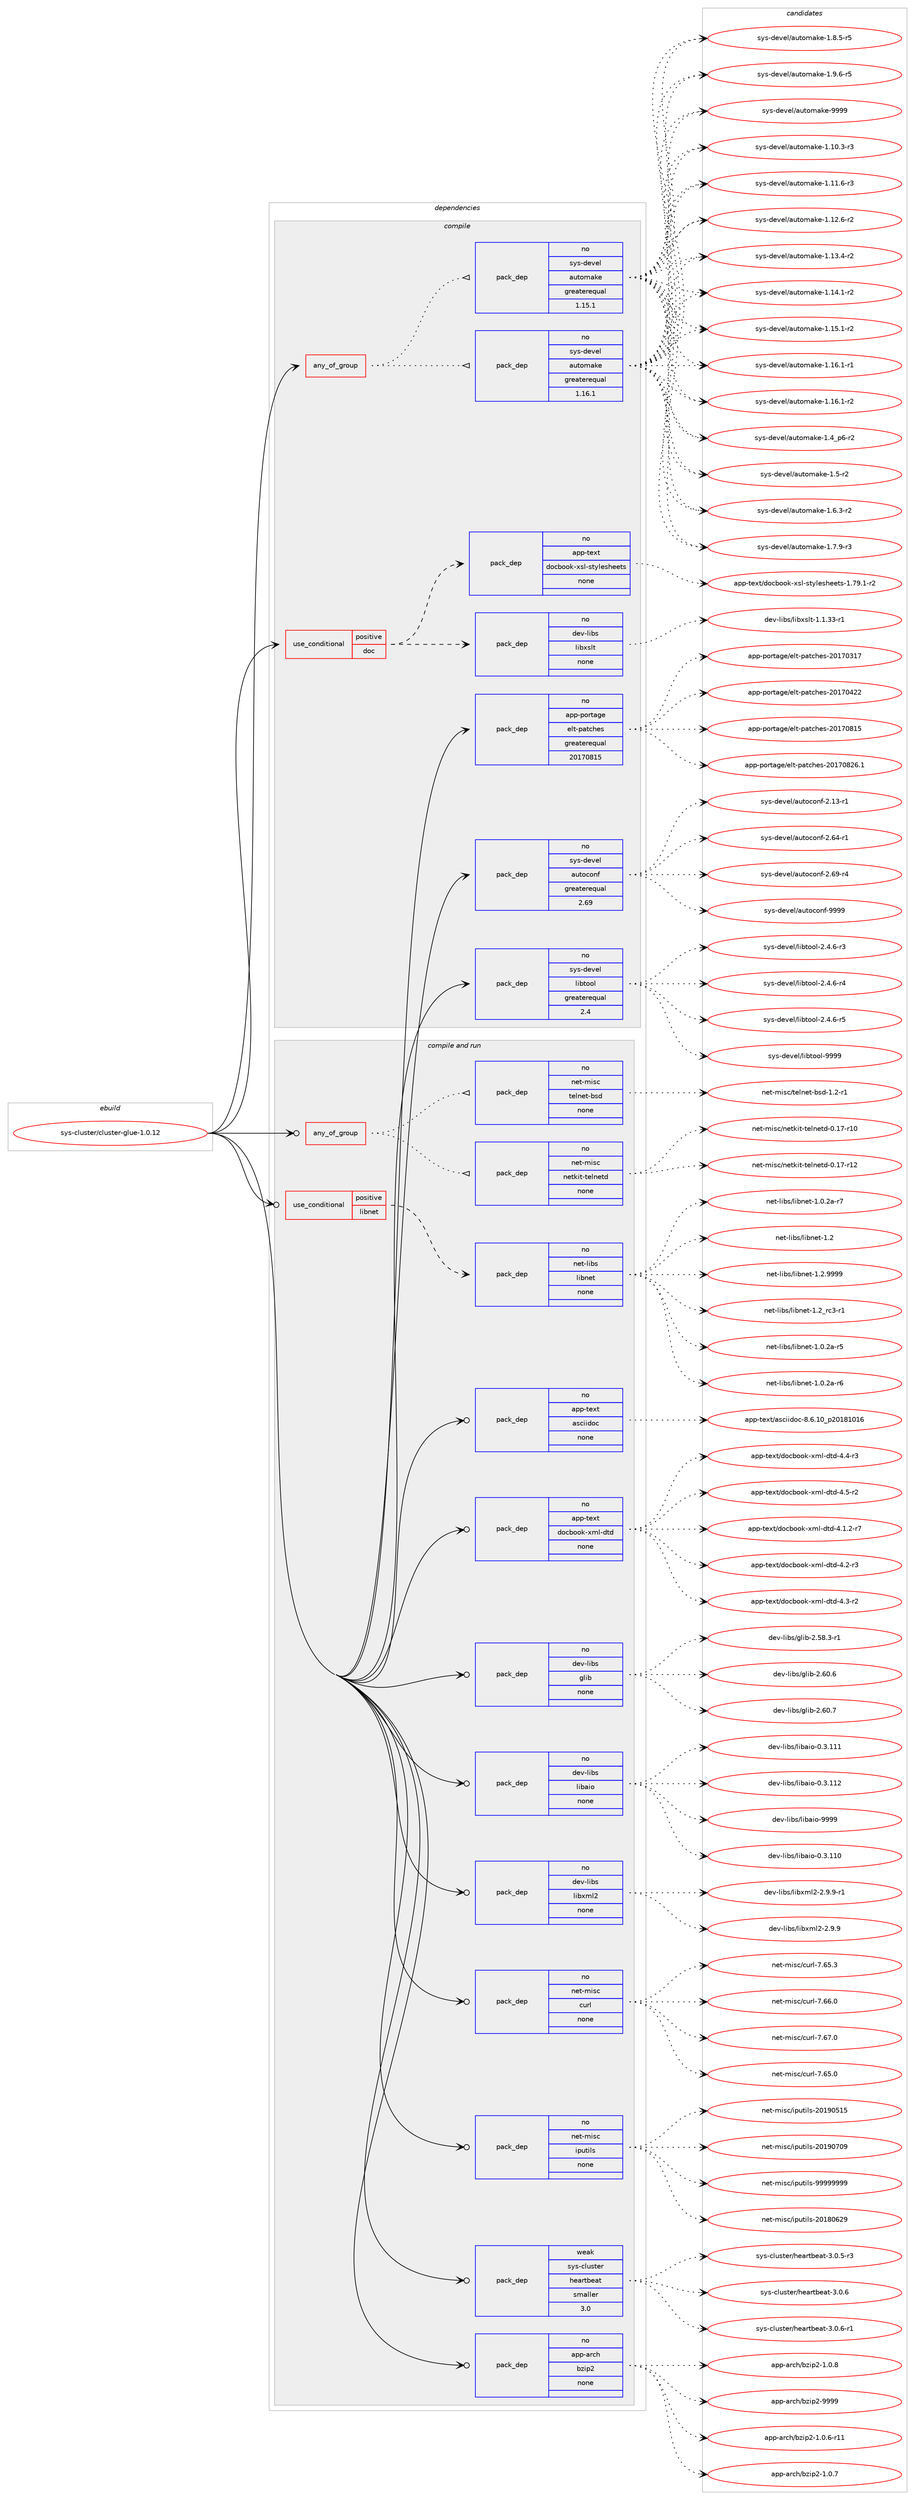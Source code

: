 digraph prolog {

# *************
# Graph options
# *************

newrank=true;
concentrate=true;
compound=true;
graph [rankdir=LR,fontname=Helvetica,fontsize=10,ranksep=1.5];#, ranksep=2.5, nodesep=0.2];
edge  [arrowhead=vee];
node  [fontname=Helvetica,fontsize=10];

# **********
# The ebuild
# **********

subgraph cluster_leftcol {
color=gray;
rank=same;
label=<<i>ebuild</i>>;
id [label="sys-cluster/cluster-glue-1.0.12", color=red, width=4, href="../sys-cluster/cluster-glue-1.0.12.svg"];
}

# ****************
# The dependencies
# ****************

subgraph cluster_midcol {
color=gray;
label=<<i>dependencies</i>>;
subgraph cluster_compile {
fillcolor="#eeeeee";
style=filled;
label=<<i>compile</i>>;
subgraph any14960 {
dependency883499 [label=<<TABLE BORDER="0" CELLBORDER="1" CELLSPACING="0" CELLPADDING="4"><TR><TD CELLPADDING="10">any_of_group</TD></TR></TABLE>>, shape=none, color=red];subgraph pack655289 {
dependency883500 [label=<<TABLE BORDER="0" CELLBORDER="1" CELLSPACING="0" CELLPADDING="4" WIDTH="220"><TR><TD ROWSPAN="6" CELLPADDING="30">pack_dep</TD></TR><TR><TD WIDTH="110">no</TD></TR><TR><TD>sys-devel</TD></TR><TR><TD>automake</TD></TR><TR><TD>greaterequal</TD></TR><TR><TD>1.16.1</TD></TR></TABLE>>, shape=none, color=blue];
}
dependency883499:e -> dependency883500:w [weight=20,style="dotted",arrowhead="oinv"];
subgraph pack655290 {
dependency883501 [label=<<TABLE BORDER="0" CELLBORDER="1" CELLSPACING="0" CELLPADDING="4" WIDTH="220"><TR><TD ROWSPAN="6" CELLPADDING="30">pack_dep</TD></TR><TR><TD WIDTH="110">no</TD></TR><TR><TD>sys-devel</TD></TR><TR><TD>automake</TD></TR><TR><TD>greaterequal</TD></TR><TR><TD>1.15.1</TD></TR></TABLE>>, shape=none, color=blue];
}
dependency883499:e -> dependency883501:w [weight=20,style="dotted",arrowhead="oinv"];
}
id:e -> dependency883499:w [weight=20,style="solid",arrowhead="vee"];
subgraph cond212721 {
dependency883502 [label=<<TABLE BORDER="0" CELLBORDER="1" CELLSPACING="0" CELLPADDING="4"><TR><TD ROWSPAN="3" CELLPADDING="10">use_conditional</TD></TR><TR><TD>positive</TD></TR><TR><TD>doc</TD></TR></TABLE>>, shape=none, color=red];
subgraph pack655291 {
dependency883503 [label=<<TABLE BORDER="0" CELLBORDER="1" CELLSPACING="0" CELLPADDING="4" WIDTH="220"><TR><TD ROWSPAN="6" CELLPADDING="30">pack_dep</TD></TR><TR><TD WIDTH="110">no</TD></TR><TR><TD>dev-libs</TD></TR><TR><TD>libxslt</TD></TR><TR><TD>none</TD></TR><TR><TD></TD></TR></TABLE>>, shape=none, color=blue];
}
dependency883502:e -> dependency883503:w [weight=20,style="dashed",arrowhead="vee"];
subgraph pack655292 {
dependency883504 [label=<<TABLE BORDER="0" CELLBORDER="1" CELLSPACING="0" CELLPADDING="4" WIDTH="220"><TR><TD ROWSPAN="6" CELLPADDING="30">pack_dep</TD></TR><TR><TD WIDTH="110">no</TD></TR><TR><TD>app-text</TD></TR><TR><TD>docbook-xsl-stylesheets</TD></TR><TR><TD>none</TD></TR><TR><TD></TD></TR></TABLE>>, shape=none, color=blue];
}
dependency883502:e -> dependency883504:w [weight=20,style="dashed",arrowhead="vee"];
}
id:e -> dependency883502:w [weight=20,style="solid",arrowhead="vee"];
subgraph pack655293 {
dependency883505 [label=<<TABLE BORDER="0" CELLBORDER="1" CELLSPACING="0" CELLPADDING="4" WIDTH="220"><TR><TD ROWSPAN="6" CELLPADDING="30">pack_dep</TD></TR><TR><TD WIDTH="110">no</TD></TR><TR><TD>app-portage</TD></TR><TR><TD>elt-patches</TD></TR><TR><TD>greaterequal</TD></TR><TR><TD>20170815</TD></TR></TABLE>>, shape=none, color=blue];
}
id:e -> dependency883505:w [weight=20,style="solid",arrowhead="vee"];
subgraph pack655294 {
dependency883506 [label=<<TABLE BORDER="0" CELLBORDER="1" CELLSPACING="0" CELLPADDING="4" WIDTH="220"><TR><TD ROWSPAN="6" CELLPADDING="30">pack_dep</TD></TR><TR><TD WIDTH="110">no</TD></TR><TR><TD>sys-devel</TD></TR><TR><TD>autoconf</TD></TR><TR><TD>greaterequal</TD></TR><TR><TD>2.69</TD></TR></TABLE>>, shape=none, color=blue];
}
id:e -> dependency883506:w [weight=20,style="solid",arrowhead="vee"];
subgraph pack655295 {
dependency883507 [label=<<TABLE BORDER="0" CELLBORDER="1" CELLSPACING="0" CELLPADDING="4" WIDTH="220"><TR><TD ROWSPAN="6" CELLPADDING="30">pack_dep</TD></TR><TR><TD WIDTH="110">no</TD></TR><TR><TD>sys-devel</TD></TR><TR><TD>libtool</TD></TR><TR><TD>greaterequal</TD></TR><TR><TD>2.4</TD></TR></TABLE>>, shape=none, color=blue];
}
id:e -> dependency883507:w [weight=20,style="solid",arrowhead="vee"];
}
subgraph cluster_compileandrun {
fillcolor="#eeeeee";
style=filled;
label=<<i>compile and run</i>>;
subgraph any14961 {
dependency883508 [label=<<TABLE BORDER="0" CELLBORDER="1" CELLSPACING="0" CELLPADDING="4"><TR><TD CELLPADDING="10">any_of_group</TD></TR></TABLE>>, shape=none, color=red];subgraph pack655296 {
dependency883509 [label=<<TABLE BORDER="0" CELLBORDER="1" CELLSPACING="0" CELLPADDING="4" WIDTH="220"><TR><TD ROWSPAN="6" CELLPADDING="30">pack_dep</TD></TR><TR><TD WIDTH="110">no</TD></TR><TR><TD>net-misc</TD></TR><TR><TD>netkit-telnetd</TD></TR><TR><TD>none</TD></TR><TR><TD></TD></TR></TABLE>>, shape=none, color=blue];
}
dependency883508:e -> dependency883509:w [weight=20,style="dotted",arrowhead="oinv"];
subgraph pack655297 {
dependency883510 [label=<<TABLE BORDER="0" CELLBORDER="1" CELLSPACING="0" CELLPADDING="4" WIDTH="220"><TR><TD ROWSPAN="6" CELLPADDING="30">pack_dep</TD></TR><TR><TD WIDTH="110">no</TD></TR><TR><TD>net-misc</TD></TR><TR><TD>telnet-bsd</TD></TR><TR><TD>none</TD></TR><TR><TD></TD></TR></TABLE>>, shape=none, color=blue];
}
dependency883508:e -> dependency883510:w [weight=20,style="dotted",arrowhead="oinv"];
}
id:e -> dependency883508:w [weight=20,style="solid",arrowhead="odotvee"];
subgraph cond212722 {
dependency883511 [label=<<TABLE BORDER="0" CELLBORDER="1" CELLSPACING="0" CELLPADDING="4"><TR><TD ROWSPAN="3" CELLPADDING="10">use_conditional</TD></TR><TR><TD>positive</TD></TR><TR><TD>libnet</TD></TR></TABLE>>, shape=none, color=red];
subgraph pack655298 {
dependency883512 [label=<<TABLE BORDER="0" CELLBORDER="1" CELLSPACING="0" CELLPADDING="4" WIDTH="220"><TR><TD ROWSPAN="6" CELLPADDING="30">pack_dep</TD></TR><TR><TD WIDTH="110">no</TD></TR><TR><TD>net-libs</TD></TR><TR><TD>libnet</TD></TR><TR><TD>none</TD></TR><TR><TD></TD></TR></TABLE>>, shape=none, color=blue];
}
dependency883511:e -> dependency883512:w [weight=20,style="dashed",arrowhead="vee"];
}
id:e -> dependency883511:w [weight=20,style="solid",arrowhead="odotvee"];
subgraph pack655299 {
dependency883513 [label=<<TABLE BORDER="0" CELLBORDER="1" CELLSPACING="0" CELLPADDING="4" WIDTH="220"><TR><TD ROWSPAN="6" CELLPADDING="30">pack_dep</TD></TR><TR><TD WIDTH="110">no</TD></TR><TR><TD>app-arch</TD></TR><TR><TD>bzip2</TD></TR><TR><TD>none</TD></TR><TR><TD></TD></TR></TABLE>>, shape=none, color=blue];
}
id:e -> dependency883513:w [weight=20,style="solid",arrowhead="odotvee"];
subgraph pack655300 {
dependency883514 [label=<<TABLE BORDER="0" CELLBORDER="1" CELLSPACING="0" CELLPADDING="4" WIDTH="220"><TR><TD ROWSPAN="6" CELLPADDING="30">pack_dep</TD></TR><TR><TD WIDTH="110">no</TD></TR><TR><TD>app-text</TD></TR><TR><TD>asciidoc</TD></TR><TR><TD>none</TD></TR><TR><TD></TD></TR></TABLE>>, shape=none, color=blue];
}
id:e -> dependency883514:w [weight=20,style="solid",arrowhead="odotvee"];
subgraph pack655301 {
dependency883515 [label=<<TABLE BORDER="0" CELLBORDER="1" CELLSPACING="0" CELLPADDING="4" WIDTH="220"><TR><TD ROWSPAN="6" CELLPADDING="30">pack_dep</TD></TR><TR><TD WIDTH="110">no</TD></TR><TR><TD>app-text</TD></TR><TR><TD>docbook-xml-dtd</TD></TR><TR><TD>none</TD></TR><TR><TD></TD></TR></TABLE>>, shape=none, color=blue];
}
id:e -> dependency883515:w [weight=20,style="solid",arrowhead="odotvee"];
subgraph pack655302 {
dependency883516 [label=<<TABLE BORDER="0" CELLBORDER="1" CELLSPACING="0" CELLPADDING="4" WIDTH="220"><TR><TD ROWSPAN="6" CELLPADDING="30">pack_dep</TD></TR><TR><TD WIDTH="110">no</TD></TR><TR><TD>dev-libs</TD></TR><TR><TD>glib</TD></TR><TR><TD>none</TD></TR><TR><TD></TD></TR></TABLE>>, shape=none, color=blue];
}
id:e -> dependency883516:w [weight=20,style="solid",arrowhead="odotvee"];
subgraph pack655303 {
dependency883517 [label=<<TABLE BORDER="0" CELLBORDER="1" CELLSPACING="0" CELLPADDING="4" WIDTH="220"><TR><TD ROWSPAN="6" CELLPADDING="30">pack_dep</TD></TR><TR><TD WIDTH="110">no</TD></TR><TR><TD>dev-libs</TD></TR><TR><TD>libaio</TD></TR><TR><TD>none</TD></TR><TR><TD></TD></TR></TABLE>>, shape=none, color=blue];
}
id:e -> dependency883517:w [weight=20,style="solid",arrowhead="odotvee"];
subgraph pack655304 {
dependency883518 [label=<<TABLE BORDER="0" CELLBORDER="1" CELLSPACING="0" CELLPADDING="4" WIDTH="220"><TR><TD ROWSPAN="6" CELLPADDING="30">pack_dep</TD></TR><TR><TD WIDTH="110">no</TD></TR><TR><TD>dev-libs</TD></TR><TR><TD>libxml2</TD></TR><TR><TD>none</TD></TR><TR><TD></TD></TR></TABLE>>, shape=none, color=blue];
}
id:e -> dependency883518:w [weight=20,style="solid",arrowhead="odotvee"];
subgraph pack655305 {
dependency883519 [label=<<TABLE BORDER="0" CELLBORDER="1" CELLSPACING="0" CELLPADDING="4" WIDTH="220"><TR><TD ROWSPAN="6" CELLPADDING="30">pack_dep</TD></TR><TR><TD WIDTH="110">no</TD></TR><TR><TD>net-misc</TD></TR><TR><TD>curl</TD></TR><TR><TD>none</TD></TR><TR><TD></TD></TR></TABLE>>, shape=none, color=blue];
}
id:e -> dependency883519:w [weight=20,style="solid",arrowhead="odotvee"];
subgraph pack655306 {
dependency883520 [label=<<TABLE BORDER="0" CELLBORDER="1" CELLSPACING="0" CELLPADDING="4" WIDTH="220"><TR><TD ROWSPAN="6" CELLPADDING="30">pack_dep</TD></TR><TR><TD WIDTH="110">no</TD></TR><TR><TD>net-misc</TD></TR><TR><TD>iputils</TD></TR><TR><TD>none</TD></TR><TR><TD></TD></TR></TABLE>>, shape=none, color=blue];
}
id:e -> dependency883520:w [weight=20,style="solid",arrowhead="odotvee"];
subgraph pack655307 {
dependency883521 [label=<<TABLE BORDER="0" CELLBORDER="1" CELLSPACING="0" CELLPADDING="4" WIDTH="220"><TR><TD ROWSPAN="6" CELLPADDING="30">pack_dep</TD></TR><TR><TD WIDTH="110">weak</TD></TR><TR><TD>sys-cluster</TD></TR><TR><TD>heartbeat</TD></TR><TR><TD>smaller</TD></TR><TR><TD>3.0</TD></TR></TABLE>>, shape=none, color=blue];
}
id:e -> dependency883521:w [weight=20,style="solid",arrowhead="odotvee"];
}
subgraph cluster_run {
fillcolor="#eeeeee";
style=filled;
label=<<i>run</i>>;
}
}

# **************
# The candidates
# **************

subgraph cluster_choices {
rank=same;
color=gray;
label=<<i>candidates</i>>;

subgraph choice655289 {
color=black;
nodesep=1;
choice11512111545100101118101108479711711611110997107101454946494846514511451 [label="sys-devel/automake-1.10.3-r3", color=red, width=4,href="../sys-devel/automake-1.10.3-r3.svg"];
choice11512111545100101118101108479711711611110997107101454946494946544511451 [label="sys-devel/automake-1.11.6-r3", color=red, width=4,href="../sys-devel/automake-1.11.6-r3.svg"];
choice11512111545100101118101108479711711611110997107101454946495046544511450 [label="sys-devel/automake-1.12.6-r2", color=red, width=4,href="../sys-devel/automake-1.12.6-r2.svg"];
choice11512111545100101118101108479711711611110997107101454946495146524511450 [label="sys-devel/automake-1.13.4-r2", color=red, width=4,href="../sys-devel/automake-1.13.4-r2.svg"];
choice11512111545100101118101108479711711611110997107101454946495246494511450 [label="sys-devel/automake-1.14.1-r2", color=red, width=4,href="../sys-devel/automake-1.14.1-r2.svg"];
choice11512111545100101118101108479711711611110997107101454946495346494511450 [label="sys-devel/automake-1.15.1-r2", color=red, width=4,href="../sys-devel/automake-1.15.1-r2.svg"];
choice11512111545100101118101108479711711611110997107101454946495446494511449 [label="sys-devel/automake-1.16.1-r1", color=red, width=4,href="../sys-devel/automake-1.16.1-r1.svg"];
choice11512111545100101118101108479711711611110997107101454946495446494511450 [label="sys-devel/automake-1.16.1-r2", color=red, width=4,href="../sys-devel/automake-1.16.1-r2.svg"];
choice115121115451001011181011084797117116111109971071014549465295112544511450 [label="sys-devel/automake-1.4_p6-r2", color=red, width=4,href="../sys-devel/automake-1.4_p6-r2.svg"];
choice11512111545100101118101108479711711611110997107101454946534511450 [label="sys-devel/automake-1.5-r2", color=red, width=4,href="../sys-devel/automake-1.5-r2.svg"];
choice115121115451001011181011084797117116111109971071014549465446514511450 [label="sys-devel/automake-1.6.3-r2", color=red, width=4,href="../sys-devel/automake-1.6.3-r2.svg"];
choice115121115451001011181011084797117116111109971071014549465546574511451 [label="sys-devel/automake-1.7.9-r3", color=red, width=4,href="../sys-devel/automake-1.7.9-r3.svg"];
choice115121115451001011181011084797117116111109971071014549465646534511453 [label="sys-devel/automake-1.8.5-r5", color=red, width=4,href="../sys-devel/automake-1.8.5-r5.svg"];
choice115121115451001011181011084797117116111109971071014549465746544511453 [label="sys-devel/automake-1.9.6-r5", color=red, width=4,href="../sys-devel/automake-1.9.6-r5.svg"];
choice115121115451001011181011084797117116111109971071014557575757 [label="sys-devel/automake-9999", color=red, width=4,href="../sys-devel/automake-9999.svg"];
dependency883500:e -> choice11512111545100101118101108479711711611110997107101454946494846514511451:w [style=dotted,weight="100"];
dependency883500:e -> choice11512111545100101118101108479711711611110997107101454946494946544511451:w [style=dotted,weight="100"];
dependency883500:e -> choice11512111545100101118101108479711711611110997107101454946495046544511450:w [style=dotted,weight="100"];
dependency883500:e -> choice11512111545100101118101108479711711611110997107101454946495146524511450:w [style=dotted,weight="100"];
dependency883500:e -> choice11512111545100101118101108479711711611110997107101454946495246494511450:w [style=dotted,weight="100"];
dependency883500:e -> choice11512111545100101118101108479711711611110997107101454946495346494511450:w [style=dotted,weight="100"];
dependency883500:e -> choice11512111545100101118101108479711711611110997107101454946495446494511449:w [style=dotted,weight="100"];
dependency883500:e -> choice11512111545100101118101108479711711611110997107101454946495446494511450:w [style=dotted,weight="100"];
dependency883500:e -> choice115121115451001011181011084797117116111109971071014549465295112544511450:w [style=dotted,weight="100"];
dependency883500:e -> choice11512111545100101118101108479711711611110997107101454946534511450:w [style=dotted,weight="100"];
dependency883500:e -> choice115121115451001011181011084797117116111109971071014549465446514511450:w [style=dotted,weight="100"];
dependency883500:e -> choice115121115451001011181011084797117116111109971071014549465546574511451:w [style=dotted,weight="100"];
dependency883500:e -> choice115121115451001011181011084797117116111109971071014549465646534511453:w [style=dotted,weight="100"];
dependency883500:e -> choice115121115451001011181011084797117116111109971071014549465746544511453:w [style=dotted,weight="100"];
dependency883500:e -> choice115121115451001011181011084797117116111109971071014557575757:w [style=dotted,weight="100"];
}
subgraph choice655290 {
color=black;
nodesep=1;
choice11512111545100101118101108479711711611110997107101454946494846514511451 [label="sys-devel/automake-1.10.3-r3", color=red, width=4,href="../sys-devel/automake-1.10.3-r3.svg"];
choice11512111545100101118101108479711711611110997107101454946494946544511451 [label="sys-devel/automake-1.11.6-r3", color=red, width=4,href="../sys-devel/automake-1.11.6-r3.svg"];
choice11512111545100101118101108479711711611110997107101454946495046544511450 [label="sys-devel/automake-1.12.6-r2", color=red, width=4,href="../sys-devel/automake-1.12.6-r2.svg"];
choice11512111545100101118101108479711711611110997107101454946495146524511450 [label="sys-devel/automake-1.13.4-r2", color=red, width=4,href="../sys-devel/automake-1.13.4-r2.svg"];
choice11512111545100101118101108479711711611110997107101454946495246494511450 [label="sys-devel/automake-1.14.1-r2", color=red, width=4,href="../sys-devel/automake-1.14.1-r2.svg"];
choice11512111545100101118101108479711711611110997107101454946495346494511450 [label="sys-devel/automake-1.15.1-r2", color=red, width=4,href="../sys-devel/automake-1.15.1-r2.svg"];
choice11512111545100101118101108479711711611110997107101454946495446494511449 [label="sys-devel/automake-1.16.1-r1", color=red, width=4,href="../sys-devel/automake-1.16.1-r1.svg"];
choice11512111545100101118101108479711711611110997107101454946495446494511450 [label="sys-devel/automake-1.16.1-r2", color=red, width=4,href="../sys-devel/automake-1.16.1-r2.svg"];
choice115121115451001011181011084797117116111109971071014549465295112544511450 [label="sys-devel/automake-1.4_p6-r2", color=red, width=4,href="../sys-devel/automake-1.4_p6-r2.svg"];
choice11512111545100101118101108479711711611110997107101454946534511450 [label="sys-devel/automake-1.5-r2", color=red, width=4,href="../sys-devel/automake-1.5-r2.svg"];
choice115121115451001011181011084797117116111109971071014549465446514511450 [label="sys-devel/automake-1.6.3-r2", color=red, width=4,href="../sys-devel/automake-1.6.3-r2.svg"];
choice115121115451001011181011084797117116111109971071014549465546574511451 [label="sys-devel/automake-1.7.9-r3", color=red, width=4,href="../sys-devel/automake-1.7.9-r3.svg"];
choice115121115451001011181011084797117116111109971071014549465646534511453 [label="sys-devel/automake-1.8.5-r5", color=red, width=4,href="../sys-devel/automake-1.8.5-r5.svg"];
choice115121115451001011181011084797117116111109971071014549465746544511453 [label="sys-devel/automake-1.9.6-r5", color=red, width=4,href="../sys-devel/automake-1.9.6-r5.svg"];
choice115121115451001011181011084797117116111109971071014557575757 [label="sys-devel/automake-9999", color=red, width=4,href="../sys-devel/automake-9999.svg"];
dependency883501:e -> choice11512111545100101118101108479711711611110997107101454946494846514511451:w [style=dotted,weight="100"];
dependency883501:e -> choice11512111545100101118101108479711711611110997107101454946494946544511451:w [style=dotted,weight="100"];
dependency883501:e -> choice11512111545100101118101108479711711611110997107101454946495046544511450:w [style=dotted,weight="100"];
dependency883501:e -> choice11512111545100101118101108479711711611110997107101454946495146524511450:w [style=dotted,weight="100"];
dependency883501:e -> choice11512111545100101118101108479711711611110997107101454946495246494511450:w [style=dotted,weight="100"];
dependency883501:e -> choice11512111545100101118101108479711711611110997107101454946495346494511450:w [style=dotted,weight="100"];
dependency883501:e -> choice11512111545100101118101108479711711611110997107101454946495446494511449:w [style=dotted,weight="100"];
dependency883501:e -> choice11512111545100101118101108479711711611110997107101454946495446494511450:w [style=dotted,weight="100"];
dependency883501:e -> choice115121115451001011181011084797117116111109971071014549465295112544511450:w [style=dotted,weight="100"];
dependency883501:e -> choice11512111545100101118101108479711711611110997107101454946534511450:w [style=dotted,weight="100"];
dependency883501:e -> choice115121115451001011181011084797117116111109971071014549465446514511450:w [style=dotted,weight="100"];
dependency883501:e -> choice115121115451001011181011084797117116111109971071014549465546574511451:w [style=dotted,weight="100"];
dependency883501:e -> choice115121115451001011181011084797117116111109971071014549465646534511453:w [style=dotted,weight="100"];
dependency883501:e -> choice115121115451001011181011084797117116111109971071014549465746544511453:w [style=dotted,weight="100"];
dependency883501:e -> choice115121115451001011181011084797117116111109971071014557575757:w [style=dotted,weight="100"];
}
subgraph choice655291 {
color=black;
nodesep=1;
choice10010111845108105981154710810598120115108116454946494651514511449 [label="dev-libs/libxslt-1.1.33-r1", color=red, width=4,href="../dev-libs/libxslt-1.1.33-r1.svg"];
dependency883503:e -> choice10010111845108105981154710810598120115108116454946494651514511449:w [style=dotted,weight="100"];
}
subgraph choice655292 {
color=black;
nodesep=1;
choice97112112451161011201164710011199981111111074512011510845115116121108101115104101101116115454946555746494511450 [label="app-text/docbook-xsl-stylesheets-1.79.1-r2", color=red, width=4,href="../app-text/docbook-xsl-stylesheets-1.79.1-r2.svg"];
dependency883504:e -> choice97112112451161011201164710011199981111111074512011510845115116121108101115104101101116115454946555746494511450:w [style=dotted,weight="100"];
}
subgraph choice655293 {
color=black;
nodesep=1;
choice97112112451121111141169710310147101108116451129711699104101115455048495548514955 [label="app-portage/elt-patches-20170317", color=red, width=4,href="../app-portage/elt-patches-20170317.svg"];
choice97112112451121111141169710310147101108116451129711699104101115455048495548525050 [label="app-portage/elt-patches-20170422", color=red, width=4,href="../app-portage/elt-patches-20170422.svg"];
choice97112112451121111141169710310147101108116451129711699104101115455048495548564953 [label="app-portage/elt-patches-20170815", color=red, width=4,href="../app-portage/elt-patches-20170815.svg"];
choice971121124511211111411697103101471011081164511297116991041011154550484955485650544649 [label="app-portage/elt-patches-20170826.1", color=red, width=4,href="../app-portage/elt-patches-20170826.1.svg"];
dependency883505:e -> choice97112112451121111141169710310147101108116451129711699104101115455048495548514955:w [style=dotted,weight="100"];
dependency883505:e -> choice97112112451121111141169710310147101108116451129711699104101115455048495548525050:w [style=dotted,weight="100"];
dependency883505:e -> choice97112112451121111141169710310147101108116451129711699104101115455048495548564953:w [style=dotted,weight="100"];
dependency883505:e -> choice971121124511211111411697103101471011081164511297116991041011154550484955485650544649:w [style=dotted,weight="100"];
}
subgraph choice655294 {
color=black;
nodesep=1;
choice1151211154510010111810110847971171161119911111010245504649514511449 [label="sys-devel/autoconf-2.13-r1", color=red, width=4,href="../sys-devel/autoconf-2.13-r1.svg"];
choice1151211154510010111810110847971171161119911111010245504654524511449 [label="sys-devel/autoconf-2.64-r1", color=red, width=4,href="../sys-devel/autoconf-2.64-r1.svg"];
choice1151211154510010111810110847971171161119911111010245504654574511452 [label="sys-devel/autoconf-2.69-r4", color=red, width=4,href="../sys-devel/autoconf-2.69-r4.svg"];
choice115121115451001011181011084797117116111991111101024557575757 [label="sys-devel/autoconf-9999", color=red, width=4,href="../sys-devel/autoconf-9999.svg"];
dependency883506:e -> choice1151211154510010111810110847971171161119911111010245504649514511449:w [style=dotted,weight="100"];
dependency883506:e -> choice1151211154510010111810110847971171161119911111010245504654524511449:w [style=dotted,weight="100"];
dependency883506:e -> choice1151211154510010111810110847971171161119911111010245504654574511452:w [style=dotted,weight="100"];
dependency883506:e -> choice115121115451001011181011084797117116111991111101024557575757:w [style=dotted,weight="100"];
}
subgraph choice655295 {
color=black;
nodesep=1;
choice1151211154510010111810110847108105981161111111084550465246544511451 [label="sys-devel/libtool-2.4.6-r3", color=red, width=4,href="../sys-devel/libtool-2.4.6-r3.svg"];
choice1151211154510010111810110847108105981161111111084550465246544511452 [label="sys-devel/libtool-2.4.6-r4", color=red, width=4,href="../sys-devel/libtool-2.4.6-r4.svg"];
choice1151211154510010111810110847108105981161111111084550465246544511453 [label="sys-devel/libtool-2.4.6-r5", color=red, width=4,href="../sys-devel/libtool-2.4.6-r5.svg"];
choice1151211154510010111810110847108105981161111111084557575757 [label="sys-devel/libtool-9999", color=red, width=4,href="../sys-devel/libtool-9999.svg"];
dependency883507:e -> choice1151211154510010111810110847108105981161111111084550465246544511451:w [style=dotted,weight="100"];
dependency883507:e -> choice1151211154510010111810110847108105981161111111084550465246544511452:w [style=dotted,weight="100"];
dependency883507:e -> choice1151211154510010111810110847108105981161111111084550465246544511453:w [style=dotted,weight="100"];
dependency883507:e -> choice1151211154510010111810110847108105981161111111084557575757:w [style=dotted,weight="100"];
}
subgraph choice655296 {
color=black;
nodesep=1;
choice110101116451091051159947110101116107105116451161011081101011161004548464955451144948 [label="net-misc/netkit-telnetd-0.17-r10", color=red, width=4,href="../net-misc/netkit-telnetd-0.17-r10.svg"];
choice110101116451091051159947110101116107105116451161011081101011161004548464955451144950 [label="net-misc/netkit-telnetd-0.17-r12", color=red, width=4,href="../net-misc/netkit-telnetd-0.17-r12.svg"];
dependency883509:e -> choice110101116451091051159947110101116107105116451161011081101011161004548464955451144948:w [style=dotted,weight="100"];
dependency883509:e -> choice110101116451091051159947110101116107105116451161011081101011161004548464955451144950:w [style=dotted,weight="100"];
}
subgraph choice655297 {
color=black;
nodesep=1;
choice1101011164510910511599471161011081101011164598115100454946504511449 [label="net-misc/telnet-bsd-1.2-r1", color=red, width=4,href="../net-misc/telnet-bsd-1.2-r1.svg"];
dependency883510:e -> choice1101011164510910511599471161011081101011164598115100454946504511449:w [style=dotted,weight="100"];
}
subgraph choice655298 {
color=black;
nodesep=1;
choice11010111645108105981154710810598110101116454946484650974511453 [label="net-libs/libnet-1.0.2a-r5", color=red, width=4,href="../net-libs/libnet-1.0.2a-r5.svg"];
choice11010111645108105981154710810598110101116454946484650974511454 [label="net-libs/libnet-1.0.2a-r6", color=red, width=4,href="../net-libs/libnet-1.0.2a-r6.svg"];
choice11010111645108105981154710810598110101116454946484650974511455 [label="net-libs/libnet-1.0.2a-r7", color=red, width=4,href="../net-libs/libnet-1.0.2a-r7.svg"];
choice1101011164510810598115471081059811010111645494650 [label="net-libs/libnet-1.2", color=red, width=4,href="../net-libs/libnet-1.2.svg"];
choice11010111645108105981154710810598110101116454946504657575757 [label="net-libs/libnet-1.2.9999", color=red, width=4,href="../net-libs/libnet-1.2.9999.svg"];
choice11010111645108105981154710810598110101116454946509511499514511449 [label="net-libs/libnet-1.2_rc3-r1", color=red, width=4,href="../net-libs/libnet-1.2_rc3-r1.svg"];
dependency883512:e -> choice11010111645108105981154710810598110101116454946484650974511453:w [style=dotted,weight="100"];
dependency883512:e -> choice11010111645108105981154710810598110101116454946484650974511454:w [style=dotted,weight="100"];
dependency883512:e -> choice11010111645108105981154710810598110101116454946484650974511455:w [style=dotted,weight="100"];
dependency883512:e -> choice1101011164510810598115471081059811010111645494650:w [style=dotted,weight="100"];
dependency883512:e -> choice11010111645108105981154710810598110101116454946504657575757:w [style=dotted,weight="100"];
dependency883512:e -> choice11010111645108105981154710810598110101116454946509511499514511449:w [style=dotted,weight="100"];
}
subgraph choice655299 {
color=black;
nodesep=1;
choice97112112459711499104479812210511250454946484654451144949 [label="app-arch/bzip2-1.0.6-r11", color=red, width=4,href="../app-arch/bzip2-1.0.6-r11.svg"];
choice97112112459711499104479812210511250454946484655 [label="app-arch/bzip2-1.0.7", color=red, width=4,href="../app-arch/bzip2-1.0.7.svg"];
choice97112112459711499104479812210511250454946484656 [label="app-arch/bzip2-1.0.8", color=red, width=4,href="../app-arch/bzip2-1.0.8.svg"];
choice971121124597114991044798122105112504557575757 [label="app-arch/bzip2-9999", color=red, width=4,href="../app-arch/bzip2-9999.svg"];
dependency883513:e -> choice97112112459711499104479812210511250454946484654451144949:w [style=dotted,weight="100"];
dependency883513:e -> choice97112112459711499104479812210511250454946484655:w [style=dotted,weight="100"];
dependency883513:e -> choice97112112459711499104479812210511250454946484656:w [style=dotted,weight="100"];
dependency883513:e -> choice971121124597114991044798122105112504557575757:w [style=dotted,weight="100"];
}
subgraph choice655300 {
color=black;
nodesep=1;
choice97112112451161011201164797115991051051001119945564654464948951125048495649484954 [label="app-text/asciidoc-8.6.10_p20181016", color=red, width=4,href="../app-text/asciidoc-8.6.10_p20181016.svg"];
dependency883514:e -> choice97112112451161011201164797115991051051001119945564654464948951125048495649484954:w [style=dotted,weight="100"];
}
subgraph choice655301 {
color=black;
nodesep=1;
choice971121124511610112011647100111999811111110745120109108451001161004552464946504511455 [label="app-text/docbook-xml-dtd-4.1.2-r7", color=red, width=4,href="../app-text/docbook-xml-dtd-4.1.2-r7.svg"];
choice97112112451161011201164710011199981111111074512010910845100116100455246504511451 [label="app-text/docbook-xml-dtd-4.2-r3", color=red, width=4,href="../app-text/docbook-xml-dtd-4.2-r3.svg"];
choice97112112451161011201164710011199981111111074512010910845100116100455246514511450 [label="app-text/docbook-xml-dtd-4.3-r2", color=red, width=4,href="../app-text/docbook-xml-dtd-4.3-r2.svg"];
choice97112112451161011201164710011199981111111074512010910845100116100455246524511451 [label="app-text/docbook-xml-dtd-4.4-r3", color=red, width=4,href="../app-text/docbook-xml-dtd-4.4-r3.svg"];
choice97112112451161011201164710011199981111111074512010910845100116100455246534511450 [label="app-text/docbook-xml-dtd-4.5-r2", color=red, width=4,href="../app-text/docbook-xml-dtd-4.5-r2.svg"];
dependency883515:e -> choice971121124511610112011647100111999811111110745120109108451001161004552464946504511455:w [style=dotted,weight="100"];
dependency883515:e -> choice97112112451161011201164710011199981111111074512010910845100116100455246504511451:w [style=dotted,weight="100"];
dependency883515:e -> choice97112112451161011201164710011199981111111074512010910845100116100455246514511450:w [style=dotted,weight="100"];
dependency883515:e -> choice97112112451161011201164710011199981111111074512010910845100116100455246524511451:w [style=dotted,weight="100"];
dependency883515:e -> choice97112112451161011201164710011199981111111074512010910845100116100455246534511450:w [style=dotted,weight="100"];
}
subgraph choice655302 {
color=black;
nodesep=1;
choice10010111845108105981154710310810598455046535646514511449 [label="dev-libs/glib-2.58.3-r1", color=red, width=4,href="../dev-libs/glib-2.58.3-r1.svg"];
choice1001011184510810598115471031081059845504654484654 [label="dev-libs/glib-2.60.6", color=red, width=4,href="../dev-libs/glib-2.60.6.svg"];
choice1001011184510810598115471031081059845504654484655 [label="dev-libs/glib-2.60.7", color=red, width=4,href="../dev-libs/glib-2.60.7.svg"];
dependency883516:e -> choice10010111845108105981154710310810598455046535646514511449:w [style=dotted,weight="100"];
dependency883516:e -> choice1001011184510810598115471031081059845504654484654:w [style=dotted,weight="100"];
dependency883516:e -> choice1001011184510810598115471031081059845504654484655:w [style=dotted,weight="100"];
}
subgraph choice655303 {
color=black;
nodesep=1;
choice10010111845108105981154710810598971051114548465146494948 [label="dev-libs/libaio-0.3.110", color=red, width=4,href="../dev-libs/libaio-0.3.110.svg"];
choice10010111845108105981154710810598971051114548465146494949 [label="dev-libs/libaio-0.3.111", color=red, width=4,href="../dev-libs/libaio-0.3.111.svg"];
choice10010111845108105981154710810598971051114548465146494950 [label="dev-libs/libaio-0.3.112", color=red, width=4,href="../dev-libs/libaio-0.3.112.svg"];
choice10010111845108105981154710810598971051114557575757 [label="dev-libs/libaio-9999", color=red, width=4,href="../dev-libs/libaio-9999.svg"];
dependency883517:e -> choice10010111845108105981154710810598971051114548465146494948:w [style=dotted,weight="100"];
dependency883517:e -> choice10010111845108105981154710810598971051114548465146494949:w [style=dotted,weight="100"];
dependency883517:e -> choice10010111845108105981154710810598971051114548465146494950:w [style=dotted,weight="100"];
dependency883517:e -> choice10010111845108105981154710810598971051114557575757:w [style=dotted,weight="100"];
}
subgraph choice655304 {
color=black;
nodesep=1;
choice1001011184510810598115471081059812010910850455046574657 [label="dev-libs/libxml2-2.9.9", color=red, width=4,href="../dev-libs/libxml2-2.9.9.svg"];
choice10010111845108105981154710810598120109108504550465746574511449 [label="dev-libs/libxml2-2.9.9-r1", color=red, width=4,href="../dev-libs/libxml2-2.9.9-r1.svg"];
dependency883518:e -> choice1001011184510810598115471081059812010910850455046574657:w [style=dotted,weight="100"];
dependency883518:e -> choice10010111845108105981154710810598120109108504550465746574511449:w [style=dotted,weight="100"];
}
subgraph choice655305 {
color=black;
nodesep=1;
choice1101011164510910511599479911711410845554654534648 [label="net-misc/curl-7.65.0", color=red, width=4,href="../net-misc/curl-7.65.0.svg"];
choice1101011164510910511599479911711410845554654534651 [label="net-misc/curl-7.65.3", color=red, width=4,href="../net-misc/curl-7.65.3.svg"];
choice1101011164510910511599479911711410845554654544648 [label="net-misc/curl-7.66.0", color=red, width=4,href="../net-misc/curl-7.66.0.svg"];
choice1101011164510910511599479911711410845554654554648 [label="net-misc/curl-7.67.0", color=red, width=4,href="../net-misc/curl-7.67.0.svg"];
dependency883519:e -> choice1101011164510910511599479911711410845554654534648:w [style=dotted,weight="100"];
dependency883519:e -> choice1101011164510910511599479911711410845554654534651:w [style=dotted,weight="100"];
dependency883519:e -> choice1101011164510910511599479911711410845554654544648:w [style=dotted,weight="100"];
dependency883519:e -> choice1101011164510910511599479911711410845554654554648:w [style=dotted,weight="100"];
}
subgraph choice655306 {
color=black;
nodesep=1;
choice110101116451091051159947105112117116105108115455048495648545057 [label="net-misc/iputils-20180629", color=red, width=4,href="../net-misc/iputils-20180629.svg"];
choice110101116451091051159947105112117116105108115455048495748534953 [label="net-misc/iputils-20190515", color=red, width=4,href="../net-misc/iputils-20190515.svg"];
choice110101116451091051159947105112117116105108115455048495748554857 [label="net-misc/iputils-20190709", color=red, width=4,href="../net-misc/iputils-20190709.svg"];
choice110101116451091051159947105112117116105108115455757575757575757 [label="net-misc/iputils-99999999", color=red, width=4,href="../net-misc/iputils-99999999.svg"];
dependency883520:e -> choice110101116451091051159947105112117116105108115455048495648545057:w [style=dotted,weight="100"];
dependency883520:e -> choice110101116451091051159947105112117116105108115455048495748534953:w [style=dotted,weight="100"];
dependency883520:e -> choice110101116451091051159947105112117116105108115455048495748554857:w [style=dotted,weight="100"];
dependency883520:e -> choice110101116451091051159947105112117116105108115455757575757575757:w [style=dotted,weight="100"];
}
subgraph choice655307 {
color=black;
nodesep=1;
choice1151211154599108117115116101114471041019711411698101971164551464846534511451 [label="sys-cluster/heartbeat-3.0.5-r3", color=red, width=4,href="../sys-cluster/heartbeat-3.0.5-r3.svg"];
choice115121115459910811711511610111447104101971141169810197116455146484654 [label="sys-cluster/heartbeat-3.0.6", color=red, width=4,href="../sys-cluster/heartbeat-3.0.6.svg"];
choice1151211154599108117115116101114471041019711411698101971164551464846544511449 [label="sys-cluster/heartbeat-3.0.6-r1", color=red, width=4,href="../sys-cluster/heartbeat-3.0.6-r1.svg"];
dependency883521:e -> choice1151211154599108117115116101114471041019711411698101971164551464846534511451:w [style=dotted,weight="100"];
dependency883521:e -> choice115121115459910811711511610111447104101971141169810197116455146484654:w [style=dotted,weight="100"];
dependency883521:e -> choice1151211154599108117115116101114471041019711411698101971164551464846544511449:w [style=dotted,weight="100"];
}
}

}
